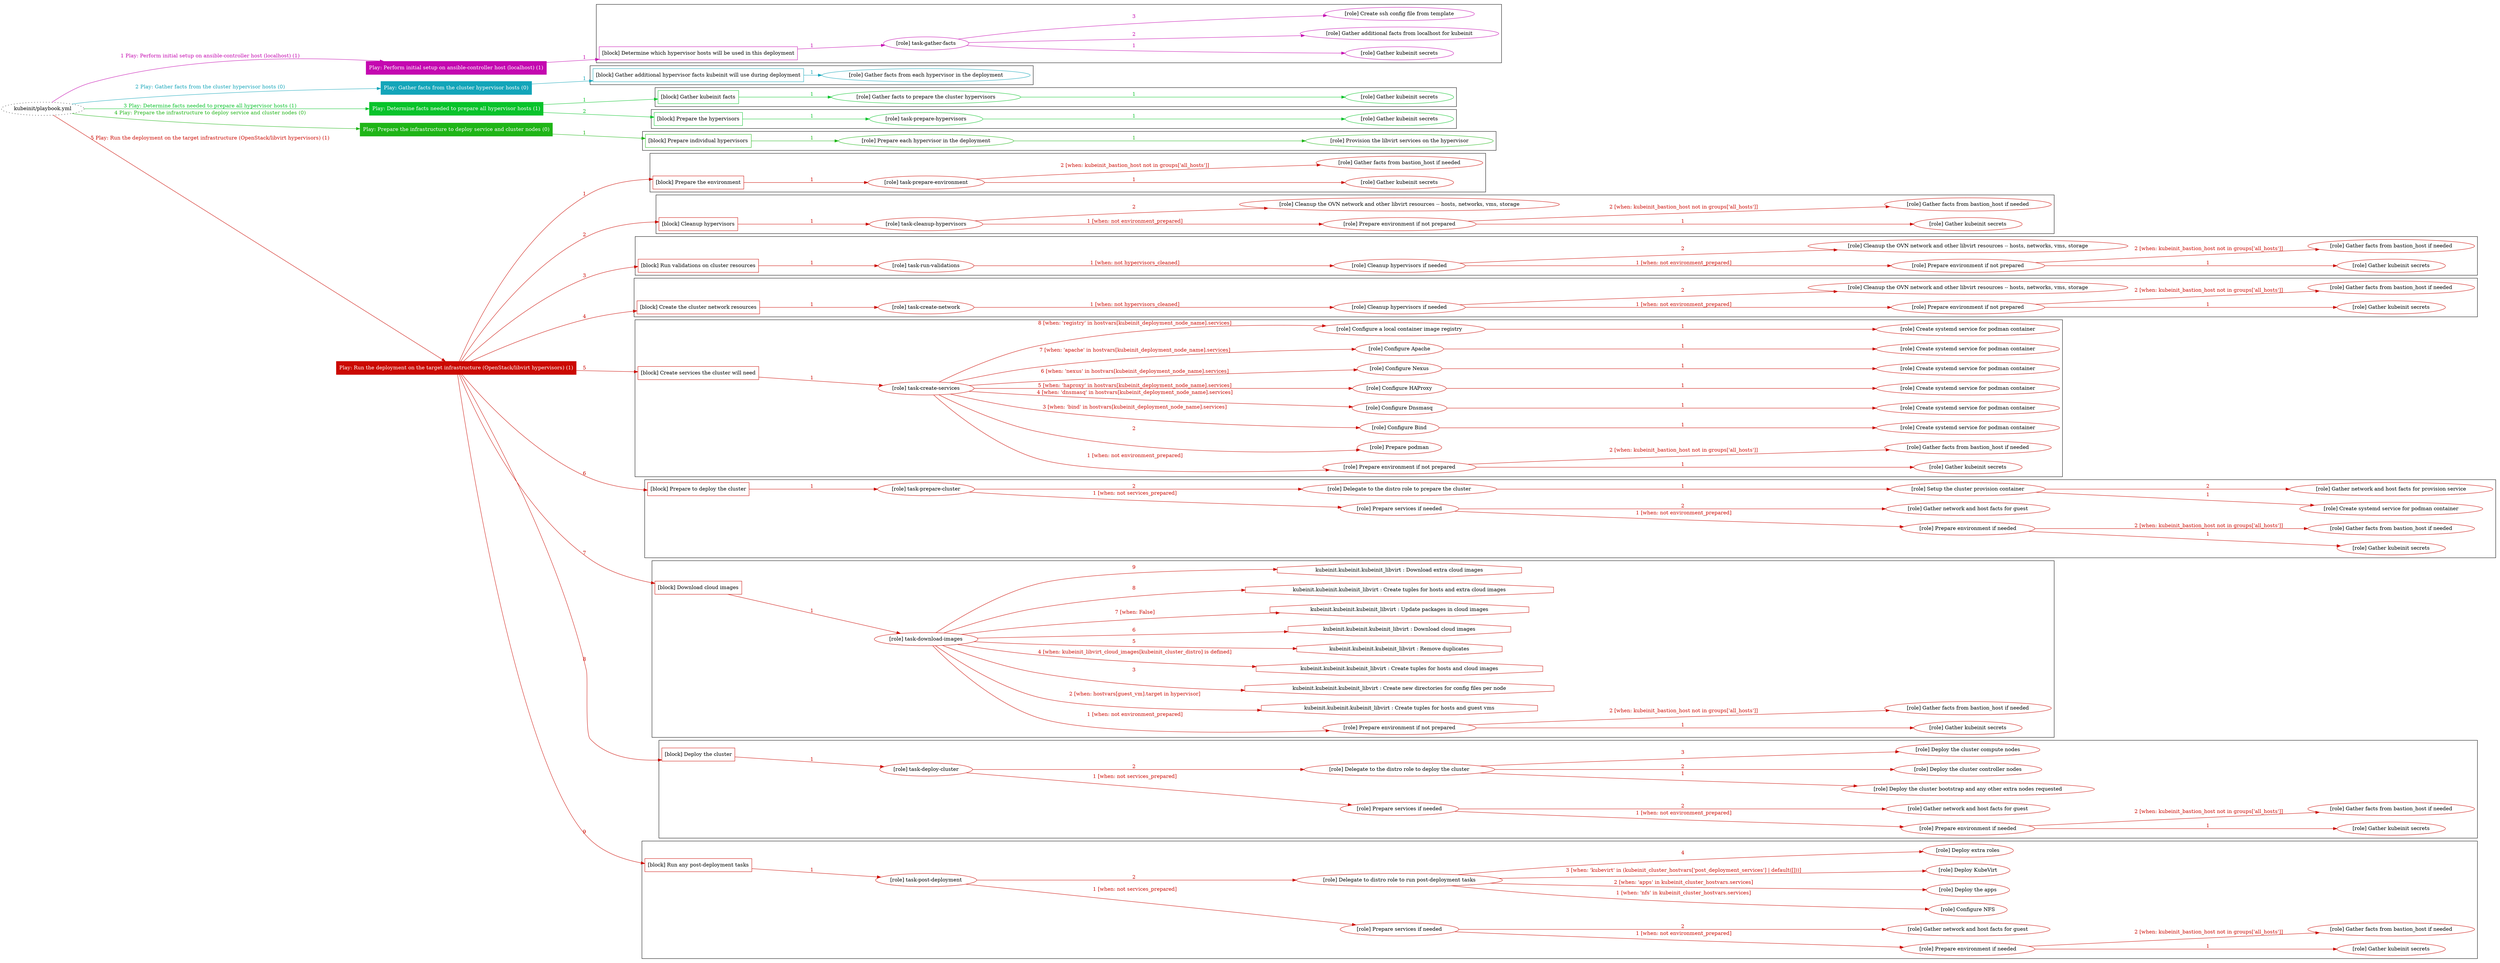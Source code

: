 digraph {
	graph [concentrate=true ordering=in rankdir=LR ratio=fill]
	edge [esep=5 sep=10]
	"kubeinit/playbook.yml" [URL="/home/runner/work/kubeinit/kubeinit/kubeinit/playbook.yml" id=playbook_e4a6cc85 style=dotted]
	"kubeinit/playbook.yml" -> play_01fcb2c7 [label="1 Play: Perform initial setup on ansible-controller host (localhost) (1)" color="#c408b0" fontcolor="#c408b0" id=edge_play_01fcb2c7 labeltooltip="1 Play: Perform initial setup on ansible-controller host (localhost) (1)" tooltip="1 Play: Perform initial setup on ansible-controller host (localhost) (1)"]
	subgraph "Play: Perform initial setup on ansible-controller host (localhost) (1)" {
		play_01fcb2c7 [label="Play: Perform initial setup on ansible-controller host (localhost) (1)" URL="/home/runner/work/kubeinit/kubeinit/kubeinit/playbook.yml" color="#c408b0" fontcolor="#ffffff" id=play_01fcb2c7 shape=box style=filled tooltip=localhost]
		play_01fcb2c7 -> block_654e6ab0 [label=1 color="#c408b0" fontcolor="#c408b0" id=edge_block_654e6ab0 labeltooltip=1 tooltip=1]
		subgraph cluster_block_654e6ab0 {
			block_654e6ab0 [label="[block] Determine which hypervisor hosts will be used in this deployment" URL="/home/runner/work/kubeinit/kubeinit/kubeinit/playbook.yml" color="#c408b0" id=block_654e6ab0 labeltooltip="Determine which hypervisor hosts will be used in this deployment" shape=box tooltip="Determine which hypervisor hosts will be used in this deployment"]
			block_654e6ab0 -> role_06f88d9f [label="1 " color="#c408b0" fontcolor="#c408b0" id=edge_role_06f88d9f labeltooltip="1 " tooltip="1 "]
			subgraph "task-gather-facts" {
				role_06f88d9f [label="[role] task-gather-facts" URL="/home/runner/work/kubeinit/kubeinit/kubeinit/playbook.yml" color="#c408b0" id=role_06f88d9f tooltip="task-gather-facts"]
				role_06f88d9f -> role_01afc021 [label="1 " color="#c408b0" fontcolor="#c408b0" id=edge_role_01afc021 labeltooltip="1 " tooltip="1 "]
				subgraph "Gather kubeinit secrets" {
					role_01afc021 [label="[role] Gather kubeinit secrets" URL="/home/runner/.ansible/collections/ansible_collections/kubeinit/kubeinit/roles/kubeinit_prepare/tasks/build_hypervisors_group.yml" color="#c408b0" id=role_01afc021 tooltip="Gather kubeinit secrets"]
				}
				role_06f88d9f -> role_a7a6b014 [label="2 " color="#c408b0" fontcolor="#c408b0" id=edge_role_a7a6b014 labeltooltip="2 " tooltip="2 "]
				subgraph "Gather additional facts from localhost for kubeinit" {
					role_a7a6b014 [label="[role] Gather additional facts from localhost for kubeinit" URL="/home/runner/.ansible/collections/ansible_collections/kubeinit/kubeinit/roles/kubeinit_prepare/tasks/build_hypervisors_group.yml" color="#c408b0" id=role_a7a6b014 tooltip="Gather additional facts from localhost for kubeinit"]
				}
				role_06f88d9f -> role_6c5905a5 [label="3 " color="#c408b0" fontcolor="#c408b0" id=edge_role_6c5905a5 labeltooltip="3 " tooltip="3 "]
				subgraph "Create ssh config file from template" {
					role_6c5905a5 [label="[role] Create ssh config file from template" URL="/home/runner/.ansible/collections/ansible_collections/kubeinit/kubeinit/roles/kubeinit_prepare/tasks/build_hypervisors_group.yml" color="#c408b0" id=role_6c5905a5 tooltip="Create ssh config file from template"]
				}
			}
		}
	}
	"kubeinit/playbook.yml" -> play_401994e4 [label="2 Play: Gather facts from the cluster hypervisor hosts (0)" color="#13a5b9" fontcolor="#13a5b9" id=edge_play_401994e4 labeltooltip="2 Play: Gather facts from the cluster hypervisor hosts (0)" tooltip="2 Play: Gather facts from the cluster hypervisor hosts (0)"]
	subgraph "Play: Gather facts from the cluster hypervisor hosts (0)" {
		play_401994e4 [label="Play: Gather facts from the cluster hypervisor hosts (0)" URL="/home/runner/work/kubeinit/kubeinit/kubeinit/playbook.yml" color="#13a5b9" fontcolor="#ffffff" id=play_401994e4 shape=box style=filled tooltip="Play: Gather facts from the cluster hypervisor hosts (0)"]
		play_401994e4 -> block_ae332519 [label=1 color="#13a5b9" fontcolor="#13a5b9" id=edge_block_ae332519 labeltooltip=1 tooltip=1]
		subgraph cluster_block_ae332519 {
			block_ae332519 [label="[block] Gather additional hypervisor facts kubeinit will use during deployment" URL="/home/runner/work/kubeinit/kubeinit/kubeinit/playbook.yml" color="#13a5b9" id=block_ae332519 labeltooltip="Gather additional hypervisor facts kubeinit will use during deployment" shape=box tooltip="Gather additional hypervisor facts kubeinit will use during deployment"]
			block_ae332519 -> role_b5948f57 [label="1 " color="#13a5b9" fontcolor="#13a5b9" id=edge_role_b5948f57 labeltooltip="1 " tooltip="1 "]
			subgraph "Gather facts from each hypervisor in the deployment" {
				role_b5948f57 [label="[role] Gather facts from each hypervisor in the deployment" URL="/home/runner/work/kubeinit/kubeinit/kubeinit/playbook.yml" color="#13a5b9" id=role_b5948f57 tooltip="Gather facts from each hypervisor in the deployment"]
			}
		}
	}
	"kubeinit/playbook.yml" -> play_39463cca [label="3 Play: Determine facts needed to prepare all hypervisor hosts (1)" color="#09c32b" fontcolor="#09c32b" id=edge_play_39463cca labeltooltip="3 Play: Determine facts needed to prepare all hypervisor hosts (1)" tooltip="3 Play: Determine facts needed to prepare all hypervisor hosts (1)"]
	subgraph "Play: Determine facts needed to prepare all hypervisor hosts (1)" {
		play_39463cca [label="Play: Determine facts needed to prepare all hypervisor hosts (1)" URL="/home/runner/work/kubeinit/kubeinit/kubeinit/playbook.yml" color="#09c32b" fontcolor="#ffffff" id=play_39463cca shape=box style=filled tooltip=localhost]
		play_39463cca -> block_7aec4531 [label=1 color="#09c32b" fontcolor="#09c32b" id=edge_block_7aec4531 labeltooltip=1 tooltip=1]
		subgraph cluster_block_7aec4531 {
			block_7aec4531 [label="[block] Gather kubeinit facts" URL="/home/runner/work/kubeinit/kubeinit/kubeinit/playbook.yml" color="#09c32b" id=block_7aec4531 labeltooltip="Gather kubeinit facts" shape=box tooltip="Gather kubeinit facts"]
			block_7aec4531 -> role_b39bc6a7 [label="1 " color="#09c32b" fontcolor="#09c32b" id=edge_role_b39bc6a7 labeltooltip="1 " tooltip="1 "]
			subgraph "Gather facts to prepare the cluster hypervisors" {
				role_b39bc6a7 [label="[role] Gather facts to prepare the cluster hypervisors" URL="/home/runner/work/kubeinit/kubeinit/kubeinit/playbook.yml" color="#09c32b" id=role_b39bc6a7 tooltip="Gather facts to prepare the cluster hypervisors"]
				role_b39bc6a7 -> role_a4a0b05f [label="1 " color="#09c32b" fontcolor="#09c32b" id=edge_role_a4a0b05f labeltooltip="1 " tooltip="1 "]
				subgraph "Gather kubeinit secrets" {
					role_a4a0b05f [label="[role] Gather kubeinit secrets" URL="/home/runner/.ansible/collections/ansible_collections/kubeinit/kubeinit/roles/kubeinit_prepare/tasks/gather_kubeinit_facts.yml" color="#09c32b" id=role_a4a0b05f tooltip="Gather kubeinit secrets"]
				}
			}
		}
		play_39463cca -> block_7ea34218 [label=2 color="#09c32b" fontcolor="#09c32b" id=edge_block_7ea34218 labeltooltip=2 tooltip=2]
		subgraph cluster_block_7ea34218 {
			block_7ea34218 [label="[block] Prepare the hypervisors" URL="/home/runner/work/kubeinit/kubeinit/kubeinit/playbook.yml" color="#09c32b" id=block_7ea34218 labeltooltip="Prepare the hypervisors" shape=box tooltip="Prepare the hypervisors"]
			block_7ea34218 -> role_96952ff8 [label="1 " color="#09c32b" fontcolor="#09c32b" id=edge_role_96952ff8 labeltooltip="1 " tooltip="1 "]
			subgraph "task-prepare-hypervisors" {
				role_96952ff8 [label="[role] task-prepare-hypervisors" URL="/home/runner/work/kubeinit/kubeinit/kubeinit/playbook.yml" color="#09c32b" id=role_96952ff8 tooltip="task-prepare-hypervisors"]
				role_96952ff8 -> role_817af8bf [label="1 " color="#09c32b" fontcolor="#09c32b" id=edge_role_817af8bf labeltooltip="1 " tooltip="1 "]
				subgraph "Gather kubeinit secrets" {
					role_817af8bf [label="[role] Gather kubeinit secrets" URL="/home/runner/.ansible/collections/ansible_collections/kubeinit/kubeinit/roles/kubeinit_prepare/tasks/gather_kubeinit_facts.yml" color="#09c32b" id=role_817af8bf tooltip="Gather kubeinit secrets"]
				}
			}
		}
	}
	"kubeinit/playbook.yml" -> play_f66210f5 [label="4 Play: Prepare the infrastructure to deploy service and cluster nodes (0)" color="#1fb517" fontcolor="#1fb517" id=edge_play_f66210f5 labeltooltip="4 Play: Prepare the infrastructure to deploy service and cluster nodes (0)" tooltip="4 Play: Prepare the infrastructure to deploy service and cluster nodes (0)"]
	subgraph "Play: Prepare the infrastructure to deploy service and cluster nodes (0)" {
		play_f66210f5 [label="Play: Prepare the infrastructure to deploy service and cluster nodes (0)" URL="/home/runner/work/kubeinit/kubeinit/kubeinit/playbook.yml" color="#1fb517" fontcolor="#ffffff" id=play_f66210f5 shape=box style=filled tooltip="Play: Prepare the infrastructure to deploy service and cluster nodes (0)"]
		play_f66210f5 -> block_7a7e8159 [label=1 color="#1fb517" fontcolor="#1fb517" id=edge_block_7a7e8159 labeltooltip=1 tooltip=1]
		subgraph cluster_block_7a7e8159 {
			block_7a7e8159 [label="[block] Prepare individual hypervisors" URL="/home/runner/work/kubeinit/kubeinit/kubeinit/playbook.yml" color="#1fb517" id=block_7a7e8159 labeltooltip="Prepare individual hypervisors" shape=box tooltip="Prepare individual hypervisors"]
			block_7a7e8159 -> role_418d776a [label="1 " color="#1fb517" fontcolor="#1fb517" id=edge_role_418d776a labeltooltip="1 " tooltip="1 "]
			subgraph "Prepare each hypervisor in the deployment" {
				role_418d776a [label="[role] Prepare each hypervisor in the deployment" URL="/home/runner/work/kubeinit/kubeinit/kubeinit/playbook.yml" color="#1fb517" id=role_418d776a tooltip="Prepare each hypervisor in the deployment"]
				role_418d776a -> role_06f6fed6 [label="1 " color="#1fb517" fontcolor="#1fb517" id=edge_role_06f6fed6 labeltooltip="1 " tooltip="1 "]
				subgraph "Provision the libvirt services on the hypervisor" {
					role_06f6fed6 [label="[role] Provision the libvirt services on the hypervisor" URL="/home/runner/.ansible/collections/ansible_collections/kubeinit/kubeinit/roles/kubeinit_prepare/tasks/prepare_hypervisor.yml" color="#1fb517" id=role_06f6fed6 tooltip="Provision the libvirt services on the hypervisor"]
				}
			}
		}
	}
	"kubeinit/playbook.yml" -> play_69a667e6 [label="5 Play: Run the deployment on the target infrastructure (OpenStack/libvirt hypervisors) (1)" color="#cb0901" fontcolor="#cb0901" id=edge_play_69a667e6 labeltooltip="5 Play: Run the deployment on the target infrastructure (OpenStack/libvirt hypervisors) (1)" tooltip="5 Play: Run the deployment on the target infrastructure (OpenStack/libvirt hypervisors) (1)"]
	subgraph "Play: Run the deployment on the target infrastructure (OpenStack/libvirt hypervisors) (1)" {
		play_69a667e6 [label="Play: Run the deployment on the target infrastructure (OpenStack/libvirt hypervisors) (1)" URL="/home/runner/work/kubeinit/kubeinit/kubeinit/playbook.yml" color="#cb0901" fontcolor="#ffffff" id=play_69a667e6 shape=box style=filled tooltip=localhost]
		play_69a667e6 -> block_5d261bd4 [label=1 color="#cb0901" fontcolor="#cb0901" id=edge_block_5d261bd4 labeltooltip=1 tooltip=1]
		subgraph cluster_block_5d261bd4 {
			block_5d261bd4 [label="[block] Prepare the environment" URL="/home/runner/work/kubeinit/kubeinit/kubeinit/playbook.yml" color="#cb0901" id=block_5d261bd4 labeltooltip="Prepare the environment" shape=box tooltip="Prepare the environment"]
			block_5d261bd4 -> role_70961189 [label="1 " color="#cb0901" fontcolor="#cb0901" id=edge_role_70961189 labeltooltip="1 " tooltip="1 "]
			subgraph "task-prepare-environment" {
				role_70961189 [label="[role] task-prepare-environment" URL="/home/runner/work/kubeinit/kubeinit/kubeinit/playbook.yml" color="#cb0901" id=role_70961189 tooltip="task-prepare-environment"]
				role_70961189 -> role_cf50a1b7 [label="1 " color="#cb0901" fontcolor="#cb0901" id=edge_role_cf50a1b7 labeltooltip="1 " tooltip="1 "]
				subgraph "Gather kubeinit secrets" {
					role_cf50a1b7 [label="[role] Gather kubeinit secrets" URL="/home/runner/.ansible/collections/ansible_collections/kubeinit/kubeinit/roles/kubeinit_prepare/tasks/gather_kubeinit_facts.yml" color="#cb0901" id=role_cf50a1b7 tooltip="Gather kubeinit secrets"]
				}
				role_70961189 -> role_783279fa [label="2 [when: kubeinit_bastion_host not in groups['all_hosts']]" color="#cb0901" fontcolor="#cb0901" id=edge_role_783279fa labeltooltip="2 [when: kubeinit_bastion_host not in groups['all_hosts']]" tooltip="2 [when: kubeinit_bastion_host not in groups['all_hosts']]"]
				subgraph "Gather facts from bastion_host if needed" {
					role_783279fa [label="[role] Gather facts from bastion_host if needed" URL="/home/runner/.ansible/collections/ansible_collections/kubeinit/kubeinit/roles/kubeinit_prepare/tasks/main.yml" color="#cb0901" id=role_783279fa tooltip="Gather facts from bastion_host if needed"]
				}
			}
		}
		play_69a667e6 -> block_2136fd00 [label=2 color="#cb0901" fontcolor="#cb0901" id=edge_block_2136fd00 labeltooltip=2 tooltip=2]
		subgraph cluster_block_2136fd00 {
			block_2136fd00 [label="[block] Cleanup hypervisors" URL="/home/runner/work/kubeinit/kubeinit/kubeinit/playbook.yml" color="#cb0901" id=block_2136fd00 labeltooltip="Cleanup hypervisors" shape=box tooltip="Cleanup hypervisors"]
			block_2136fd00 -> role_ec67acb6 [label="1 " color="#cb0901" fontcolor="#cb0901" id=edge_role_ec67acb6 labeltooltip="1 " tooltip="1 "]
			subgraph "task-cleanup-hypervisors" {
				role_ec67acb6 [label="[role] task-cleanup-hypervisors" URL="/home/runner/work/kubeinit/kubeinit/kubeinit/playbook.yml" color="#cb0901" id=role_ec67acb6 tooltip="task-cleanup-hypervisors"]
				role_ec67acb6 -> role_e7463aea [label="1 [when: not environment_prepared]" color="#cb0901" fontcolor="#cb0901" id=edge_role_e7463aea labeltooltip="1 [when: not environment_prepared]" tooltip="1 [when: not environment_prepared]"]
				subgraph "Prepare environment if not prepared" {
					role_e7463aea [label="[role] Prepare environment if not prepared" URL="/home/runner/.ansible/collections/ansible_collections/kubeinit/kubeinit/roles/kubeinit_libvirt/tasks/cleanup_hypervisors.yml" color="#cb0901" id=role_e7463aea tooltip="Prepare environment if not prepared"]
					role_e7463aea -> role_e0ab02df [label="1 " color="#cb0901" fontcolor="#cb0901" id=edge_role_e0ab02df labeltooltip="1 " tooltip="1 "]
					subgraph "Gather kubeinit secrets" {
						role_e0ab02df [label="[role] Gather kubeinit secrets" URL="/home/runner/.ansible/collections/ansible_collections/kubeinit/kubeinit/roles/kubeinit_prepare/tasks/gather_kubeinit_facts.yml" color="#cb0901" id=role_e0ab02df tooltip="Gather kubeinit secrets"]
					}
					role_e7463aea -> role_9f47ab3d [label="2 [when: kubeinit_bastion_host not in groups['all_hosts']]" color="#cb0901" fontcolor="#cb0901" id=edge_role_9f47ab3d labeltooltip="2 [when: kubeinit_bastion_host not in groups['all_hosts']]" tooltip="2 [when: kubeinit_bastion_host not in groups['all_hosts']]"]
					subgraph "Gather facts from bastion_host if needed" {
						role_9f47ab3d [label="[role] Gather facts from bastion_host if needed" URL="/home/runner/.ansible/collections/ansible_collections/kubeinit/kubeinit/roles/kubeinit_prepare/tasks/main.yml" color="#cb0901" id=role_9f47ab3d tooltip="Gather facts from bastion_host if needed"]
					}
				}
				role_ec67acb6 -> role_d2062f4d [label="2 " color="#cb0901" fontcolor="#cb0901" id=edge_role_d2062f4d labeltooltip="2 " tooltip="2 "]
				subgraph "Cleanup the OVN network and other libvirt resources -- hosts, networks, vms, storage" {
					role_d2062f4d [label="[role] Cleanup the OVN network and other libvirt resources -- hosts, networks, vms, storage" URL="/home/runner/.ansible/collections/ansible_collections/kubeinit/kubeinit/roles/kubeinit_libvirt/tasks/cleanup_hypervisors.yml" color="#cb0901" id=role_d2062f4d tooltip="Cleanup the OVN network and other libvirt resources -- hosts, networks, vms, storage"]
				}
			}
		}
		play_69a667e6 -> block_c7bb7a43 [label=3 color="#cb0901" fontcolor="#cb0901" id=edge_block_c7bb7a43 labeltooltip=3 tooltip=3]
		subgraph cluster_block_c7bb7a43 {
			block_c7bb7a43 [label="[block] Run validations on cluster resources" URL="/home/runner/work/kubeinit/kubeinit/kubeinit/playbook.yml" color="#cb0901" id=block_c7bb7a43 labeltooltip="Run validations on cluster resources" shape=box tooltip="Run validations on cluster resources"]
			block_c7bb7a43 -> role_dfc6541e [label="1 " color="#cb0901" fontcolor="#cb0901" id=edge_role_dfc6541e labeltooltip="1 " tooltip="1 "]
			subgraph "task-run-validations" {
				role_dfc6541e [label="[role] task-run-validations" URL="/home/runner/work/kubeinit/kubeinit/kubeinit/playbook.yml" color="#cb0901" id=role_dfc6541e tooltip="task-run-validations"]
				role_dfc6541e -> role_32c2a990 [label="1 [when: not hypervisors_cleaned]" color="#cb0901" fontcolor="#cb0901" id=edge_role_32c2a990 labeltooltip="1 [when: not hypervisors_cleaned]" tooltip="1 [when: not hypervisors_cleaned]"]
				subgraph "Cleanup hypervisors if needed" {
					role_32c2a990 [label="[role] Cleanup hypervisors if needed" URL="/home/runner/.ansible/collections/ansible_collections/kubeinit/kubeinit/roles/kubeinit_validations/tasks/main.yml" color="#cb0901" id=role_32c2a990 tooltip="Cleanup hypervisors if needed"]
					role_32c2a990 -> role_fece6b3e [label="1 [when: not environment_prepared]" color="#cb0901" fontcolor="#cb0901" id=edge_role_fece6b3e labeltooltip="1 [when: not environment_prepared]" tooltip="1 [when: not environment_prepared]"]
					subgraph "Prepare environment if not prepared" {
						role_fece6b3e [label="[role] Prepare environment if not prepared" URL="/home/runner/.ansible/collections/ansible_collections/kubeinit/kubeinit/roles/kubeinit_libvirt/tasks/cleanup_hypervisors.yml" color="#cb0901" id=role_fece6b3e tooltip="Prepare environment if not prepared"]
						role_fece6b3e -> role_831c226f [label="1 " color="#cb0901" fontcolor="#cb0901" id=edge_role_831c226f labeltooltip="1 " tooltip="1 "]
						subgraph "Gather kubeinit secrets" {
							role_831c226f [label="[role] Gather kubeinit secrets" URL="/home/runner/.ansible/collections/ansible_collections/kubeinit/kubeinit/roles/kubeinit_prepare/tasks/gather_kubeinit_facts.yml" color="#cb0901" id=role_831c226f tooltip="Gather kubeinit secrets"]
						}
						role_fece6b3e -> role_6c2913f9 [label="2 [when: kubeinit_bastion_host not in groups['all_hosts']]" color="#cb0901" fontcolor="#cb0901" id=edge_role_6c2913f9 labeltooltip="2 [when: kubeinit_bastion_host not in groups['all_hosts']]" tooltip="2 [when: kubeinit_bastion_host not in groups['all_hosts']]"]
						subgraph "Gather facts from bastion_host if needed" {
							role_6c2913f9 [label="[role] Gather facts from bastion_host if needed" URL="/home/runner/.ansible/collections/ansible_collections/kubeinit/kubeinit/roles/kubeinit_prepare/tasks/main.yml" color="#cb0901" id=role_6c2913f9 tooltip="Gather facts from bastion_host if needed"]
						}
					}
					role_32c2a990 -> role_a7f80f5a [label="2 " color="#cb0901" fontcolor="#cb0901" id=edge_role_a7f80f5a labeltooltip="2 " tooltip="2 "]
					subgraph "Cleanup the OVN network and other libvirt resources -- hosts, networks, vms, storage" {
						role_a7f80f5a [label="[role] Cleanup the OVN network and other libvirt resources -- hosts, networks, vms, storage" URL="/home/runner/.ansible/collections/ansible_collections/kubeinit/kubeinit/roles/kubeinit_libvirt/tasks/cleanup_hypervisors.yml" color="#cb0901" id=role_a7f80f5a tooltip="Cleanup the OVN network and other libvirt resources -- hosts, networks, vms, storage"]
					}
				}
			}
		}
		play_69a667e6 -> block_70b996f3 [label=4 color="#cb0901" fontcolor="#cb0901" id=edge_block_70b996f3 labeltooltip=4 tooltip=4]
		subgraph cluster_block_70b996f3 {
			block_70b996f3 [label="[block] Create the cluster network resources" URL="/home/runner/work/kubeinit/kubeinit/kubeinit/playbook.yml" color="#cb0901" id=block_70b996f3 labeltooltip="Create the cluster network resources" shape=box tooltip="Create the cluster network resources"]
			block_70b996f3 -> role_5821b98c [label="1 " color="#cb0901" fontcolor="#cb0901" id=edge_role_5821b98c labeltooltip="1 " tooltip="1 "]
			subgraph "task-create-network" {
				role_5821b98c [label="[role] task-create-network" URL="/home/runner/work/kubeinit/kubeinit/kubeinit/playbook.yml" color="#cb0901" id=role_5821b98c tooltip="task-create-network"]
				role_5821b98c -> role_cd39e553 [label="1 [when: not hypervisors_cleaned]" color="#cb0901" fontcolor="#cb0901" id=edge_role_cd39e553 labeltooltip="1 [when: not hypervisors_cleaned]" tooltip="1 [when: not hypervisors_cleaned]"]
				subgraph "Cleanup hypervisors if needed" {
					role_cd39e553 [label="[role] Cleanup hypervisors if needed" URL="/home/runner/.ansible/collections/ansible_collections/kubeinit/kubeinit/roles/kubeinit_libvirt/tasks/create_network.yml" color="#cb0901" id=role_cd39e553 tooltip="Cleanup hypervisors if needed"]
					role_cd39e553 -> role_fd29465f [label="1 [when: not environment_prepared]" color="#cb0901" fontcolor="#cb0901" id=edge_role_fd29465f labeltooltip="1 [when: not environment_prepared]" tooltip="1 [when: not environment_prepared]"]
					subgraph "Prepare environment if not prepared" {
						role_fd29465f [label="[role] Prepare environment if not prepared" URL="/home/runner/.ansible/collections/ansible_collections/kubeinit/kubeinit/roles/kubeinit_libvirt/tasks/cleanup_hypervisors.yml" color="#cb0901" id=role_fd29465f tooltip="Prepare environment if not prepared"]
						role_fd29465f -> role_3bf317cd [label="1 " color="#cb0901" fontcolor="#cb0901" id=edge_role_3bf317cd labeltooltip="1 " tooltip="1 "]
						subgraph "Gather kubeinit secrets" {
							role_3bf317cd [label="[role] Gather kubeinit secrets" URL="/home/runner/.ansible/collections/ansible_collections/kubeinit/kubeinit/roles/kubeinit_prepare/tasks/gather_kubeinit_facts.yml" color="#cb0901" id=role_3bf317cd tooltip="Gather kubeinit secrets"]
						}
						role_fd29465f -> role_99815008 [label="2 [when: kubeinit_bastion_host not in groups['all_hosts']]" color="#cb0901" fontcolor="#cb0901" id=edge_role_99815008 labeltooltip="2 [when: kubeinit_bastion_host not in groups['all_hosts']]" tooltip="2 [when: kubeinit_bastion_host not in groups['all_hosts']]"]
						subgraph "Gather facts from bastion_host if needed" {
							role_99815008 [label="[role] Gather facts from bastion_host if needed" URL="/home/runner/.ansible/collections/ansible_collections/kubeinit/kubeinit/roles/kubeinit_prepare/tasks/main.yml" color="#cb0901" id=role_99815008 tooltip="Gather facts from bastion_host if needed"]
						}
					}
					role_cd39e553 -> role_95400d1c [label="2 " color="#cb0901" fontcolor="#cb0901" id=edge_role_95400d1c labeltooltip="2 " tooltip="2 "]
					subgraph "Cleanup the OVN network and other libvirt resources -- hosts, networks, vms, storage" {
						role_95400d1c [label="[role] Cleanup the OVN network and other libvirt resources -- hosts, networks, vms, storage" URL="/home/runner/.ansible/collections/ansible_collections/kubeinit/kubeinit/roles/kubeinit_libvirt/tasks/cleanup_hypervisors.yml" color="#cb0901" id=role_95400d1c tooltip="Cleanup the OVN network and other libvirt resources -- hosts, networks, vms, storage"]
					}
				}
			}
		}
		play_69a667e6 -> block_dc92293d [label=5 color="#cb0901" fontcolor="#cb0901" id=edge_block_dc92293d labeltooltip=5 tooltip=5]
		subgraph cluster_block_dc92293d {
			block_dc92293d [label="[block] Create services the cluster will need" URL="/home/runner/work/kubeinit/kubeinit/kubeinit/playbook.yml" color="#cb0901" id=block_dc92293d labeltooltip="Create services the cluster will need" shape=box tooltip="Create services the cluster will need"]
			block_dc92293d -> role_5ba87d5d [label="1 " color="#cb0901" fontcolor="#cb0901" id=edge_role_5ba87d5d labeltooltip="1 " tooltip="1 "]
			subgraph "task-create-services" {
				role_5ba87d5d [label="[role] task-create-services" URL="/home/runner/work/kubeinit/kubeinit/kubeinit/playbook.yml" color="#cb0901" id=role_5ba87d5d tooltip="task-create-services"]
				role_5ba87d5d -> role_7b40e4cd [label="1 [when: not environment_prepared]" color="#cb0901" fontcolor="#cb0901" id=edge_role_7b40e4cd labeltooltip="1 [when: not environment_prepared]" tooltip="1 [when: not environment_prepared]"]
				subgraph "Prepare environment if not prepared" {
					role_7b40e4cd [label="[role] Prepare environment if not prepared" URL="/home/runner/.ansible/collections/ansible_collections/kubeinit/kubeinit/roles/kubeinit_services/tasks/main.yml" color="#cb0901" id=role_7b40e4cd tooltip="Prepare environment if not prepared"]
					role_7b40e4cd -> role_b043daf2 [label="1 " color="#cb0901" fontcolor="#cb0901" id=edge_role_b043daf2 labeltooltip="1 " tooltip="1 "]
					subgraph "Gather kubeinit secrets" {
						role_b043daf2 [label="[role] Gather kubeinit secrets" URL="/home/runner/.ansible/collections/ansible_collections/kubeinit/kubeinit/roles/kubeinit_prepare/tasks/gather_kubeinit_facts.yml" color="#cb0901" id=role_b043daf2 tooltip="Gather kubeinit secrets"]
					}
					role_7b40e4cd -> role_50fcdc82 [label="2 [when: kubeinit_bastion_host not in groups['all_hosts']]" color="#cb0901" fontcolor="#cb0901" id=edge_role_50fcdc82 labeltooltip="2 [when: kubeinit_bastion_host not in groups['all_hosts']]" tooltip="2 [when: kubeinit_bastion_host not in groups['all_hosts']]"]
					subgraph "Gather facts from bastion_host if needed" {
						role_50fcdc82 [label="[role] Gather facts from bastion_host if needed" URL="/home/runner/.ansible/collections/ansible_collections/kubeinit/kubeinit/roles/kubeinit_prepare/tasks/main.yml" color="#cb0901" id=role_50fcdc82 tooltip="Gather facts from bastion_host if needed"]
					}
				}
				role_5ba87d5d -> role_f09674b2 [label="2 " color="#cb0901" fontcolor="#cb0901" id=edge_role_f09674b2 labeltooltip="2 " tooltip="2 "]
				subgraph "Prepare podman" {
					role_f09674b2 [label="[role] Prepare podman" URL="/home/runner/.ansible/collections/ansible_collections/kubeinit/kubeinit/roles/kubeinit_services/tasks/00_create_service_pod.yml" color="#cb0901" id=role_f09674b2 tooltip="Prepare podman"]
				}
				role_5ba87d5d -> role_e35164dc [label="3 [when: 'bind' in hostvars[kubeinit_deployment_node_name].services]" color="#cb0901" fontcolor="#cb0901" id=edge_role_e35164dc labeltooltip="3 [when: 'bind' in hostvars[kubeinit_deployment_node_name].services]" tooltip="3 [when: 'bind' in hostvars[kubeinit_deployment_node_name].services]"]
				subgraph "Configure Bind" {
					role_e35164dc [label="[role] Configure Bind" URL="/home/runner/.ansible/collections/ansible_collections/kubeinit/kubeinit/roles/kubeinit_services/tasks/start_services_containers.yml" color="#cb0901" id=role_e35164dc tooltip="Configure Bind"]
					role_e35164dc -> role_658e7798 [label="1 " color="#cb0901" fontcolor="#cb0901" id=edge_role_658e7798 labeltooltip="1 " tooltip="1 "]
					subgraph "Create systemd service for podman container" {
						role_658e7798 [label="[role] Create systemd service for podman container" URL="/home/runner/.ansible/collections/ansible_collections/kubeinit/kubeinit/roles/kubeinit_bind/tasks/main.yml" color="#cb0901" id=role_658e7798 tooltip="Create systemd service for podman container"]
					}
				}
				role_5ba87d5d -> role_994f54de [label="4 [when: 'dnsmasq' in hostvars[kubeinit_deployment_node_name].services]" color="#cb0901" fontcolor="#cb0901" id=edge_role_994f54de labeltooltip="4 [when: 'dnsmasq' in hostvars[kubeinit_deployment_node_name].services]" tooltip="4 [when: 'dnsmasq' in hostvars[kubeinit_deployment_node_name].services]"]
				subgraph "Configure Dnsmasq" {
					role_994f54de [label="[role] Configure Dnsmasq" URL="/home/runner/.ansible/collections/ansible_collections/kubeinit/kubeinit/roles/kubeinit_services/tasks/start_services_containers.yml" color="#cb0901" id=role_994f54de tooltip="Configure Dnsmasq"]
					role_994f54de -> role_d6920318 [label="1 " color="#cb0901" fontcolor="#cb0901" id=edge_role_d6920318 labeltooltip="1 " tooltip="1 "]
					subgraph "Create systemd service for podman container" {
						role_d6920318 [label="[role] Create systemd service for podman container" URL="/home/runner/.ansible/collections/ansible_collections/kubeinit/kubeinit/roles/kubeinit_dnsmasq/tasks/main.yml" color="#cb0901" id=role_d6920318 tooltip="Create systemd service for podman container"]
					}
				}
				role_5ba87d5d -> role_227ad357 [label="5 [when: 'haproxy' in hostvars[kubeinit_deployment_node_name].services]" color="#cb0901" fontcolor="#cb0901" id=edge_role_227ad357 labeltooltip="5 [when: 'haproxy' in hostvars[kubeinit_deployment_node_name].services]" tooltip="5 [when: 'haproxy' in hostvars[kubeinit_deployment_node_name].services]"]
				subgraph "Configure HAProxy" {
					role_227ad357 [label="[role] Configure HAProxy" URL="/home/runner/.ansible/collections/ansible_collections/kubeinit/kubeinit/roles/kubeinit_services/tasks/start_services_containers.yml" color="#cb0901" id=role_227ad357 tooltip="Configure HAProxy"]
					role_227ad357 -> role_1326de1a [label="1 " color="#cb0901" fontcolor="#cb0901" id=edge_role_1326de1a labeltooltip="1 " tooltip="1 "]
					subgraph "Create systemd service for podman container" {
						role_1326de1a [label="[role] Create systemd service for podman container" URL="/home/runner/.ansible/collections/ansible_collections/kubeinit/kubeinit/roles/kubeinit_haproxy/tasks/main.yml" color="#cb0901" id=role_1326de1a tooltip="Create systemd service for podman container"]
					}
				}
				role_5ba87d5d -> role_66693d18 [label="6 [when: 'nexus' in hostvars[kubeinit_deployment_node_name].services]" color="#cb0901" fontcolor="#cb0901" id=edge_role_66693d18 labeltooltip="6 [when: 'nexus' in hostvars[kubeinit_deployment_node_name].services]" tooltip="6 [when: 'nexus' in hostvars[kubeinit_deployment_node_name].services]"]
				subgraph "Configure Nexus" {
					role_66693d18 [label="[role] Configure Nexus" URL="/home/runner/.ansible/collections/ansible_collections/kubeinit/kubeinit/roles/kubeinit_services/tasks/start_services_containers.yml" color="#cb0901" id=role_66693d18 tooltip="Configure Nexus"]
					role_66693d18 -> role_b6007203 [label="1 " color="#cb0901" fontcolor="#cb0901" id=edge_role_b6007203 labeltooltip="1 " tooltip="1 "]
					subgraph "Create systemd service for podman container" {
						role_b6007203 [label="[role] Create systemd service for podman container" URL="/home/runner/.ansible/collections/ansible_collections/kubeinit/kubeinit/roles/kubeinit_nexus/tasks/main.yml" color="#cb0901" id=role_b6007203 tooltip="Create systemd service for podman container"]
					}
				}
				role_5ba87d5d -> role_ac8844a4 [label="7 [when: 'apache' in hostvars[kubeinit_deployment_node_name].services]" color="#cb0901" fontcolor="#cb0901" id=edge_role_ac8844a4 labeltooltip="7 [when: 'apache' in hostvars[kubeinit_deployment_node_name].services]" tooltip="7 [when: 'apache' in hostvars[kubeinit_deployment_node_name].services]"]
				subgraph "Configure Apache" {
					role_ac8844a4 [label="[role] Configure Apache" URL="/home/runner/.ansible/collections/ansible_collections/kubeinit/kubeinit/roles/kubeinit_services/tasks/start_services_containers.yml" color="#cb0901" id=role_ac8844a4 tooltip="Configure Apache"]
					role_ac8844a4 -> role_bfad1b7f [label="1 " color="#cb0901" fontcolor="#cb0901" id=edge_role_bfad1b7f labeltooltip="1 " tooltip="1 "]
					subgraph "Create systemd service for podman container" {
						role_bfad1b7f [label="[role] Create systemd service for podman container" URL="/home/runner/.ansible/collections/ansible_collections/kubeinit/kubeinit/roles/kubeinit_apache/tasks/main.yml" color="#cb0901" id=role_bfad1b7f tooltip="Create systemd service for podman container"]
					}
				}
				role_5ba87d5d -> role_51db4cc0 [label="8 [when: 'registry' in hostvars[kubeinit_deployment_node_name].services]" color="#cb0901" fontcolor="#cb0901" id=edge_role_51db4cc0 labeltooltip="8 [when: 'registry' in hostvars[kubeinit_deployment_node_name].services]" tooltip="8 [when: 'registry' in hostvars[kubeinit_deployment_node_name].services]"]
				subgraph "Configure a local container image registry" {
					role_51db4cc0 [label="[role] Configure a local container image registry" URL="/home/runner/.ansible/collections/ansible_collections/kubeinit/kubeinit/roles/kubeinit_services/tasks/start_services_containers.yml" color="#cb0901" id=role_51db4cc0 tooltip="Configure a local container image registry"]
					role_51db4cc0 -> role_c756b091 [label="1 " color="#cb0901" fontcolor="#cb0901" id=edge_role_c756b091 labeltooltip="1 " tooltip="1 "]
					subgraph "Create systemd service for podman container" {
						role_c756b091 [label="[role] Create systemd service for podman container" URL="/home/runner/.ansible/collections/ansible_collections/kubeinit/kubeinit/roles/kubeinit_registry/tasks/main.yml" color="#cb0901" id=role_c756b091 tooltip="Create systemd service for podman container"]
					}
				}
			}
		}
		play_69a667e6 -> block_9aa9b486 [label=6 color="#cb0901" fontcolor="#cb0901" id=edge_block_9aa9b486 labeltooltip=6 tooltip=6]
		subgraph cluster_block_9aa9b486 {
			block_9aa9b486 [label="[block] Prepare to deploy the cluster" URL="/home/runner/work/kubeinit/kubeinit/kubeinit/playbook.yml" color="#cb0901" id=block_9aa9b486 labeltooltip="Prepare to deploy the cluster" shape=box tooltip="Prepare to deploy the cluster"]
			block_9aa9b486 -> role_b37f7c5a [label="1 " color="#cb0901" fontcolor="#cb0901" id=edge_role_b37f7c5a labeltooltip="1 " tooltip="1 "]
			subgraph "task-prepare-cluster" {
				role_b37f7c5a [label="[role] task-prepare-cluster" URL="/home/runner/work/kubeinit/kubeinit/kubeinit/playbook.yml" color="#cb0901" id=role_b37f7c5a tooltip="task-prepare-cluster"]
				role_b37f7c5a -> role_ce77a896 [label="1 [when: not services_prepared]" color="#cb0901" fontcolor="#cb0901" id=edge_role_ce77a896 labeltooltip="1 [when: not services_prepared]" tooltip="1 [when: not services_prepared]"]
				subgraph "Prepare services if needed" {
					role_ce77a896 [label="[role] Prepare services if needed" URL="/home/runner/.ansible/collections/ansible_collections/kubeinit/kubeinit/roles/kubeinit_prepare/tasks/prepare_cluster.yml" color="#cb0901" id=role_ce77a896 tooltip="Prepare services if needed"]
					role_ce77a896 -> role_13e91477 [label="1 [when: not environment_prepared]" color="#cb0901" fontcolor="#cb0901" id=edge_role_13e91477 labeltooltip="1 [when: not environment_prepared]" tooltip="1 [when: not environment_prepared]"]
					subgraph "Prepare environment if needed" {
						role_13e91477 [label="[role] Prepare environment if needed" URL="/home/runner/.ansible/collections/ansible_collections/kubeinit/kubeinit/roles/kubeinit_services/tasks/prepare_services.yml" color="#cb0901" id=role_13e91477 tooltip="Prepare environment if needed"]
						role_13e91477 -> role_fc51ea13 [label="1 " color="#cb0901" fontcolor="#cb0901" id=edge_role_fc51ea13 labeltooltip="1 " tooltip="1 "]
						subgraph "Gather kubeinit secrets" {
							role_fc51ea13 [label="[role] Gather kubeinit secrets" URL="/home/runner/.ansible/collections/ansible_collections/kubeinit/kubeinit/roles/kubeinit_prepare/tasks/gather_kubeinit_facts.yml" color="#cb0901" id=role_fc51ea13 tooltip="Gather kubeinit secrets"]
						}
						role_13e91477 -> role_db9a9656 [label="2 [when: kubeinit_bastion_host not in groups['all_hosts']]" color="#cb0901" fontcolor="#cb0901" id=edge_role_db9a9656 labeltooltip="2 [when: kubeinit_bastion_host not in groups['all_hosts']]" tooltip="2 [when: kubeinit_bastion_host not in groups['all_hosts']]"]
						subgraph "Gather facts from bastion_host if needed" {
							role_db9a9656 [label="[role] Gather facts from bastion_host if needed" URL="/home/runner/.ansible/collections/ansible_collections/kubeinit/kubeinit/roles/kubeinit_prepare/tasks/main.yml" color="#cb0901" id=role_db9a9656 tooltip="Gather facts from bastion_host if needed"]
						}
					}
					role_ce77a896 -> role_0e82dec2 [label="2 " color="#cb0901" fontcolor="#cb0901" id=edge_role_0e82dec2 labeltooltip="2 " tooltip="2 "]
					subgraph "Gather network and host facts for guest" {
						role_0e82dec2 [label="[role] Gather network and host facts for guest" URL="/home/runner/.ansible/collections/ansible_collections/kubeinit/kubeinit/roles/kubeinit_services/tasks/prepare_services.yml" color="#cb0901" id=role_0e82dec2 tooltip="Gather network and host facts for guest"]
					}
				}
				role_b37f7c5a -> role_24ee0948 [label="2 " color="#cb0901" fontcolor="#cb0901" id=edge_role_24ee0948 labeltooltip="2 " tooltip="2 "]
				subgraph "Delegate to the distro role to prepare the cluster" {
					role_24ee0948 [label="[role] Delegate to the distro role to prepare the cluster" URL="/home/runner/.ansible/collections/ansible_collections/kubeinit/kubeinit/roles/kubeinit_prepare/tasks/prepare_cluster.yml" color="#cb0901" id=role_24ee0948 tooltip="Delegate to the distro role to prepare the cluster"]
					role_24ee0948 -> role_085f6f7d [label="1 " color="#cb0901" fontcolor="#cb0901" id=edge_role_085f6f7d labeltooltip="1 " tooltip="1 "]
					subgraph "Setup the cluster provision container" {
						role_085f6f7d [label="[role] Setup the cluster provision container" URL="/home/runner/.ansible/collections/ansible_collections/kubeinit/kubeinit/roles/kubeinit_openshift/tasks/prepare_cluster.yml" color="#cb0901" id=role_085f6f7d tooltip="Setup the cluster provision container"]
						role_085f6f7d -> role_4b4cbb27 [label="1 " color="#cb0901" fontcolor="#cb0901" id=edge_role_4b4cbb27 labeltooltip="1 " tooltip="1 "]
						subgraph "Create systemd service for podman container" {
							role_4b4cbb27 [label="[role] Create systemd service for podman container" URL="/home/runner/.ansible/collections/ansible_collections/kubeinit/kubeinit/roles/kubeinit_services/tasks/create_provision_container.yml" color="#cb0901" id=role_4b4cbb27 tooltip="Create systemd service for podman container"]
						}
						role_085f6f7d -> role_091ac68c [label="2 " color="#cb0901" fontcolor="#cb0901" id=edge_role_091ac68c labeltooltip="2 " tooltip="2 "]
						subgraph "Gather network and host facts for provision service" {
							role_091ac68c [label="[role] Gather network and host facts for provision service" URL="/home/runner/.ansible/collections/ansible_collections/kubeinit/kubeinit/roles/kubeinit_services/tasks/create_provision_container.yml" color="#cb0901" id=role_091ac68c tooltip="Gather network and host facts for provision service"]
						}
					}
				}
			}
		}
		play_69a667e6 -> block_3923a35e [label=7 color="#cb0901" fontcolor="#cb0901" id=edge_block_3923a35e labeltooltip=7 tooltip=7]
		subgraph cluster_block_3923a35e {
			block_3923a35e [label="[block] Download cloud images" URL="/home/runner/work/kubeinit/kubeinit/kubeinit/playbook.yml" color="#cb0901" id=block_3923a35e labeltooltip="Download cloud images" shape=box tooltip="Download cloud images"]
			block_3923a35e -> role_f09708cb [label="1 " color="#cb0901" fontcolor="#cb0901" id=edge_role_f09708cb labeltooltip="1 " tooltip="1 "]
			subgraph "task-download-images" {
				role_f09708cb [label="[role] task-download-images" URL="/home/runner/work/kubeinit/kubeinit/kubeinit/playbook.yml" color="#cb0901" id=role_f09708cb tooltip="task-download-images"]
				role_f09708cb -> role_aa213901 [label="1 [when: not environment_prepared]" color="#cb0901" fontcolor="#cb0901" id=edge_role_aa213901 labeltooltip="1 [when: not environment_prepared]" tooltip="1 [when: not environment_prepared]"]
				subgraph "Prepare environment if not prepared" {
					role_aa213901 [label="[role] Prepare environment if not prepared" URL="/home/runner/.ansible/collections/ansible_collections/kubeinit/kubeinit/roles/kubeinit_libvirt/tasks/download_cloud_images.yml" color="#cb0901" id=role_aa213901 tooltip="Prepare environment if not prepared"]
					role_aa213901 -> role_32fd0f55 [label="1 " color="#cb0901" fontcolor="#cb0901" id=edge_role_32fd0f55 labeltooltip="1 " tooltip="1 "]
					subgraph "Gather kubeinit secrets" {
						role_32fd0f55 [label="[role] Gather kubeinit secrets" URL="/home/runner/.ansible/collections/ansible_collections/kubeinit/kubeinit/roles/kubeinit_prepare/tasks/gather_kubeinit_facts.yml" color="#cb0901" id=role_32fd0f55 tooltip="Gather kubeinit secrets"]
					}
					role_aa213901 -> role_e6673b79 [label="2 [when: kubeinit_bastion_host not in groups['all_hosts']]" color="#cb0901" fontcolor="#cb0901" id=edge_role_e6673b79 labeltooltip="2 [when: kubeinit_bastion_host not in groups['all_hosts']]" tooltip="2 [when: kubeinit_bastion_host not in groups['all_hosts']]"]
					subgraph "Gather facts from bastion_host if needed" {
						role_e6673b79 [label="[role] Gather facts from bastion_host if needed" URL="/home/runner/.ansible/collections/ansible_collections/kubeinit/kubeinit/roles/kubeinit_prepare/tasks/main.yml" color="#cb0901" id=role_e6673b79 tooltip="Gather facts from bastion_host if needed"]
					}
				}
				task_ac2f8bd5 [label="kubeinit.kubeinit.kubeinit_libvirt : Create tuples for hosts and guest vms" URL="/home/runner/.ansible/collections/ansible_collections/kubeinit/kubeinit/roles/kubeinit_libvirt/tasks/download_cloud_images.yml" color="#cb0901" id=task_ac2f8bd5 shape=octagon tooltip="kubeinit.kubeinit.kubeinit_libvirt : Create tuples for hosts and guest vms"]
				role_f09708cb -> task_ac2f8bd5 [label="2 [when: hostvars[guest_vm].target in hypervisor]" color="#cb0901" fontcolor="#cb0901" id=edge_task_ac2f8bd5 labeltooltip="2 [when: hostvars[guest_vm].target in hypervisor]" tooltip="2 [when: hostvars[guest_vm].target in hypervisor]"]
				task_eae53485 [label="kubeinit.kubeinit.kubeinit_libvirt : Create new directories for config files per node" URL="/home/runner/.ansible/collections/ansible_collections/kubeinit/kubeinit/roles/kubeinit_libvirt/tasks/download_cloud_images.yml" color="#cb0901" id=task_eae53485 shape=octagon tooltip="kubeinit.kubeinit.kubeinit_libvirt : Create new directories for config files per node"]
				role_f09708cb -> task_eae53485 [label="3 " color="#cb0901" fontcolor="#cb0901" id=edge_task_eae53485 labeltooltip="3 " tooltip="3 "]
				task_c006362d [label="kubeinit.kubeinit.kubeinit_libvirt : Create tuples for hosts and cloud images" URL="/home/runner/.ansible/collections/ansible_collections/kubeinit/kubeinit/roles/kubeinit_libvirt/tasks/download_cloud_images.yml" color="#cb0901" id=task_c006362d shape=octagon tooltip="kubeinit.kubeinit.kubeinit_libvirt : Create tuples for hosts and cloud images"]
				role_f09708cb -> task_c006362d [label="4 [when: kubeinit_libvirt_cloud_images[kubeinit_cluster_distro] is defined]" color="#cb0901" fontcolor="#cb0901" id=edge_task_c006362d labeltooltip="4 [when: kubeinit_libvirt_cloud_images[kubeinit_cluster_distro] is defined]" tooltip="4 [when: kubeinit_libvirt_cloud_images[kubeinit_cluster_distro] is defined]"]
				task_9689c036 [label="kubeinit.kubeinit.kubeinit_libvirt : Remove duplicates" URL="/home/runner/.ansible/collections/ansible_collections/kubeinit/kubeinit/roles/kubeinit_libvirt/tasks/download_cloud_images.yml" color="#cb0901" id=task_9689c036 shape=octagon tooltip="kubeinit.kubeinit.kubeinit_libvirt : Remove duplicates"]
				role_f09708cb -> task_9689c036 [label="5 " color="#cb0901" fontcolor="#cb0901" id=edge_task_9689c036 labeltooltip="5 " tooltip="5 "]
				task_f519ffa9 [label="kubeinit.kubeinit.kubeinit_libvirt : Download cloud images" URL="/home/runner/.ansible/collections/ansible_collections/kubeinit/kubeinit/roles/kubeinit_libvirt/tasks/download_cloud_images.yml" color="#cb0901" id=task_f519ffa9 shape=octagon tooltip="kubeinit.kubeinit.kubeinit_libvirt : Download cloud images"]
				role_f09708cb -> task_f519ffa9 [label="6 " color="#cb0901" fontcolor="#cb0901" id=edge_task_f519ffa9 labeltooltip="6 " tooltip="6 "]
				task_7f9efd24 [label="kubeinit.kubeinit.kubeinit_libvirt : Update packages in cloud images" URL="/home/runner/.ansible/collections/ansible_collections/kubeinit/kubeinit/roles/kubeinit_libvirt/tasks/download_cloud_images.yml" color="#cb0901" id=task_7f9efd24 shape=octagon tooltip="kubeinit.kubeinit.kubeinit_libvirt : Update packages in cloud images"]
				role_f09708cb -> task_7f9efd24 [label="7 [when: False]" color="#cb0901" fontcolor="#cb0901" id=edge_task_7f9efd24 labeltooltip="7 [when: False]" tooltip="7 [when: False]"]
				task_6b70bb85 [label="kubeinit.kubeinit.kubeinit_libvirt : Create tuples for hosts and extra cloud images" URL="/home/runner/.ansible/collections/ansible_collections/kubeinit/kubeinit/roles/kubeinit_libvirt/tasks/download_cloud_images.yml" color="#cb0901" id=task_6b70bb85 shape=octagon tooltip="kubeinit.kubeinit.kubeinit_libvirt : Create tuples for hosts and extra cloud images"]
				role_f09708cb -> task_6b70bb85 [label="8 " color="#cb0901" fontcolor="#cb0901" id=edge_task_6b70bb85 labeltooltip="8 " tooltip="8 "]
				task_a658d57e [label="kubeinit.kubeinit.kubeinit_libvirt : Download extra cloud images" URL="/home/runner/.ansible/collections/ansible_collections/kubeinit/kubeinit/roles/kubeinit_libvirt/tasks/download_cloud_images.yml" color="#cb0901" id=task_a658d57e shape=octagon tooltip="kubeinit.kubeinit.kubeinit_libvirt : Download extra cloud images"]
				role_f09708cb -> task_a658d57e [label="9 " color="#cb0901" fontcolor="#cb0901" id=edge_task_a658d57e labeltooltip="9 " tooltip="9 "]
			}
		}
		play_69a667e6 -> block_6243b297 [label=8 color="#cb0901" fontcolor="#cb0901" id=edge_block_6243b297 labeltooltip=8 tooltip=8]
		subgraph cluster_block_6243b297 {
			block_6243b297 [label="[block] Deploy the cluster" URL="/home/runner/work/kubeinit/kubeinit/kubeinit/playbook.yml" color="#cb0901" id=block_6243b297 labeltooltip="Deploy the cluster" shape=box tooltip="Deploy the cluster"]
			block_6243b297 -> role_fb99f50f [label="1 " color="#cb0901" fontcolor="#cb0901" id=edge_role_fb99f50f labeltooltip="1 " tooltip="1 "]
			subgraph "task-deploy-cluster" {
				role_fb99f50f [label="[role] task-deploy-cluster" URL="/home/runner/work/kubeinit/kubeinit/kubeinit/playbook.yml" color="#cb0901" id=role_fb99f50f tooltip="task-deploy-cluster"]
				role_fb99f50f -> role_478bb322 [label="1 [when: not services_prepared]" color="#cb0901" fontcolor="#cb0901" id=edge_role_478bb322 labeltooltip="1 [when: not services_prepared]" tooltip="1 [when: not services_prepared]"]
				subgraph "Prepare services if needed" {
					role_478bb322 [label="[role] Prepare services if needed" URL="/home/runner/.ansible/collections/ansible_collections/kubeinit/kubeinit/roles/kubeinit_prepare/tasks/deploy_cluster.yml" color="#cb0901" id=role_478bb322 tooltip="Prepare services if needed"]
					role_478bb322 -> role_e5f507c3 [label="1 [when: not environment_prepared]" color="#cb0901" fontcolor="#cb0901" id=edge_role_e5f507c3 labeltooltip="1 [when: not environment_prepared]" tooltip="1 [when: not environment_prepared]"]
					subgraph "Prepare environment if needed" {
						role_e5f507c3 [label="[role] Prepare environment if needed" URL="/home/runner/.ansible/collections/ansible_collections/kubeinit/kubeinit/roles/kubeinit_services/tasks/prepare_services.yml" color="#cb0901" id=role_e5f507c3 tooltip="Prepare environment if needed"]
						role_e5f507c3 -> role_a5b3638e [label="1 " color="#cb0901" fontcolor="#cb0901" id=edge_role_a5b3638e labeltooltip="1 " tooltip="1 "]
						subgraph "Gather kubeinit secrets" {
							role_a5b3638e [label="[role] Gather kubeinit secrets" URL="/home/runner/.ansible/collections/ansible_collections/kubeinit/kubeinit/roles/kubeinit_prepare/tasks/gather_kubeinit_facts.yml" color="#cb0901" id=role_a5b3638e tooltip="Gather kubeinit secrets"]
						}
						role_e5f507c3 -> role_979f2abb [label="2 [when: kubeinit_bastion_host not in groups['all_hosts']]" color="#cb0901" fontcolor="#cb0901" id=edge_role_979f2abb labeltooltip="2 [when: kubeinit_bastion_host not in groups['all_hosts']]" tooltip="2 [when: kubeinit_bastion_host not in groups['all_hosts']]"]
						subgraph "Gather facts from bastion_host if needed" {
							role_979f2abb [label="[role] Gather facts from bastion_host if needed" URL="/home/runner/.ansible/collections/ansible_collections/kubeinit/kubeinit/roles/kubeinit_prepare/tasks/main.yml" color="#cb0901" id=role_979f2abb tooltip="Gather facts from bastion_host if needed"]
						}
					}
					role_478bb322 -> role_f985d64a [label="2 " color="#cb0901" fontcolor="#cb0901" id=edge_role_f985d64a labeltooltip="2 " tooltip="2 "]
					subgraph "Gather network and host facts for guest" {
						role_f985d64a [label="[role] Gather network and host facts for guest" URL="/home/runner/.ansible/collections/ansible_collections/kubeinit/kubeinit/roles/kubeinit_services/tasks/prepare_services.yml" color="#cb0901" id=role_f985d64a tooltip="Gather network and host facts for guest"]
					}
				}
				role_fb99f50f -> role_7f8f8cf0 [label="2 " color="#cb0901" fontcolor="#cb0901" id=edge_role_7f8f8cf0 labeltooltip="2 " tooltip="2 "]
				subgraph "Delegate to the distro role to deploy the cluster" {
					role_7f8f8cf0 [label="[role] Delegate to the distro role to deploy the cluster" URL="/home/runner/.ansible/collections/ansible_collections/kubeinit/kubeinit/roles/kubeinit_prepare/tasks/deploy_cluster.yml" color="#cb0901" id=role_7f8f8cf0 tooltip="Delegate to the distro role to deploy the cluster"]
					role_7f8f8cf0 -> role_e84ba99f [label="1 " color="#cb0901" fontcolor="#cb0901" id=edge_role_e84ba99f labeltooltip="1 " tooltip="1 "]
					subgraph "Deploy the cluster bootstrap and any other extra nodes requested" {
						role_e84ba99f [label="[role] Deploy the cluster bootstrap and any other extra nodes requested" URL="/home/runner/.ansible/collections/ansible_collections/kubeinit/kubeinit/roles/kubeinit_openshift/tasks/main.yml" color="#cb0901" id=role_e84ba99f tooltip="Deploy the cluster bootstrap and any other extra nodes requested"]
					}
					role_7f8f8cf0 -> role_e28ec0f5 [label="2 " color="#cb0901" fontcolor="#cb0901" id=edge_role_e28ec0f5 labeltooltip="2 " tooltip="2 "]
					subgraph "Deploy the cluster controller nodes" {
						role_e28ec0f5 [label="[role] Deploy the cluster controller nodes" URL="/home/runner/.ansible/collections/ansible_collections/kubeinit/kubeinit/roles/kubeinit_openshift/tasks/main.yml" color="#cb0901" id=role_e28ec0f5 tooltip="Deploy the cluster controller nodes"]
					}
					role_7f8f8cf0 -> role_0ba97640 [label="3 " color="#cb0901" fontcolor="#cb0901" id=edge_role_0ba97640 labeltooltip="3 " tooltip="3 "]
					subgraph "Deploy the cluster compute nodes" {
						role_0ba97640 [label="[role] Deploy the cluster compute nodes" URL="/home/runner/.ansible/collections/ansible_collections/kubeinit/kubeinit/roles/kubeinit_openshift/tasks/main.yml" color="#cb0901" id=role_0ba97640 tooltip="Deploy the cluster compute nodes"]
					}
				}
			}
		}
		play_69a667e6 -> block_96ac1c7d [label=9 color="#cb0901" fontcolor="#cb0901" id=edge_block_96ac1c7d labeltooltip=9 tooltip=9]
		subgraph cluster_block_96ac1c7d {
			block_96ac1c7d [label="[block] Run any post-deployment tasks" URL="/home/runner/work/kubeinit/kubeinit/kubeinit/playbook.yml" color="#cb0901" id=block_96ac1c7d labeltooltip="Run any post-deployment tasks" shape=box tooltip="Run any post-deployment tasks"]
			block_96ac1c7d -> role_7ec11936 [label="1 " color="#cb0901" fontcolor="#cb0901" id=edge_role_7ec11936 labeltooltip="1 " tooltip="1 "]
			subgraph "task-post-deployment" {
				role_7ec11936 [label="[role] task-post-deployment" URL="/home/runner/work/kubeinit/kubeinit/kubeinit/playbook.yml" color="#cb0901" id=role_7ec11936 tooltip="task-post-deployment"]
				role_7ec11936 -> role_4bcf2ae4 [label="1 [when: not services_prepared]" color="#cb0901" fontcolor="#cb0901" id=edge_role_4bcf2ae4 labeltooltip="1 [when: not services_prepared]" tooltip="1 [when: not services_prepared]"]
				subgraph "Prepare services if needed" {
					role_4bcf2ae4 [label="[role] Prepare services if needed" URL="/home/runner/.ansible/collections/ansible_collections/kubeinit/kubeinit/roles/kubeinit_prepare/tasks/post_deployment.yml" color="#cb0901" id=role_4bcf2ae4 tooltip="Prepare services if needed"]
					role_4bcf2ae4 -> role_41bb0c1b [label="1 [when: not environment_prepared]" color="#cb0901" fontcolor="#cb0901" id=edge_role_41bb0c1b labeltooltip="1 [when: not environment_prepared]" tooltip="1 [when: not environment_prepared]"]
					subgraph "Prepare environment if needed" {
						role_41bb0c1b [label="[role] Prepare environment if needed" URL="/home/runner/.ansible/collections/ansible_collections/kubeinit/kubeinit/roles/kubeinit_services/tasks/prepare_services.yml" color="#cb0901" id=role_41bb0c1b tooltip="Prepare environment if needed"]
						role_41bb0c1b -> role_fe83eade [label="1 " color="#cb0901" fontcolor="#cb0901" id=edge_role_fe83eade labeltooltip="1 " tooltip="1 "]
						subgraph "Gather kubeinit secrets" {
							role_fe83eade [label="[role] Gather kubeinit secrets" URL="/home/runner/.ansible/collections/ansible_collections/kubeinit/kubeinit/roles/kubeinit_prepare/tasks/gather_kubeinit_facts.yml" color="#cb0901" id=role_fe83eade tooltip="Gather kubeinit secrets"]
						}
						role_41bb0c1b -> role_543ab5bc [label="2 [when: kubeinit_bastion_host not in groups['all_hosts']]" color="#cb0901" fontcolor="#cb0901" id=edge_role_543ab5bc labeltooltip="2 [when: kubeinit_bastion_host not in groups['all_hosts']]" tooltip="2 [when: kubeinit_bastion_host not in groups['all_hosts']]"]
						subgraph "Gather facts from bastion_host if needed" {
							role_543ab5bc [label="[role] Gather facts from bastion_host if needed" URL="/home/runner/.ansible/collections/ansible_collections/kubeinit/kubeinit/roles/kubeinit_prepare/tasks/main.yml" color="#cb0901" id=role_543ab5bc tooltip="Gather facts from bastion_host if needed"]
						}
					}
					role_4bcf2ae4 -> role_1a87be9c [label="2 " color="#cb0901" fontcolor="#cb0901" id=edge_role_1a87be9c labeltooltip="2 " tooltip="2 "]
					subgraph "Gather network and host facts for guest" {
						role_1a87be9c [label="[role] Gather network and host facts for guest" URL="/home/runner/.ansible/collections/ansible_collections/kubeinit/kubeinit/roles/kubeinit_services/tasks/prepare_services.yml" color="#cb0901" id=role_1a87be9c tooltip="Gather network and host facts for guest"]
					}
				}
				role_7ec11936 -> role_8ea5652f [label="2 " color="#cb0901" fontcolor="#cb0901" id=edge_role_8ea5652f labeltooltip="2 " tooltip="2 "]
				subgraph "Delegate to distro role to run post-deployment tasks" {
					role_8ea5652f [label="[role] Delegate to distro role to run post-deployment tasks" URL="/home/runner/.ansible/collections/ansible_collections/kubeinit/kubeinit/roles/kubeinit_prepare/tasks/post_deployment.yml" color="#cb0901" id=role_8ea5652f tooltip="Delegate to distro role to run post-deployment tasks"]
					role_8ea5652f -> role_8ab81dd6 [label="1 [when: 'nfs' in kubeinit_cluster_hostvars.services]" color="#cb0901" fontcolor="#cb0901" id=edge_role_8ab81dd6 labeltooltip="1 [when: 'nfs' in kubeinit_cluster_hostvars.services]" tooltip="1 [when: 'nfs' in kubeinit_cluster_hostvars.services]"]
					subgraph "Configure NFS" {
						role_8ab81dd6 [label="[role] Configure NFS" URL="/home/runner/.ansible/collections/ansible_collections/kubeinit/kubeinit/roles/kubeinit_openshift/tasks/post_deployment_tasks.yml" color="#cb0901" id=role_8ab81dd6 tooltip="Configure NFS"]
					}
					role_8ea5652f -> role_c3571d3c [label="2 [when: 'apps' in kubeinit_cluster_hostvars.services]" color="#cb0901" fontcolor="#cb0901" id=edge_role_c3571d3c labeltooltip="2 [when: 'apps' in kubeinit_cluster_hostvars.services]" tooltip="2 [when: 'apps' in kubeinit_cluster_hostvars.services]"]
					subgraph "Deploy the apps" {
						role_c3571d3c [label="[role] Deploy the apps" URL="/home/runner/.ansible/collections/ansible_collections/kubeinit/kubeinit/roles/kubeinit_openshift/tasks/post_deployment_tasks.yml" color="#cb0901" id=role_c3571d3c tooltip="Deploy the apps"]
					}
					role_8ea5652f -> role_077bd2b6 [label="3 [when: 'kubevirt' in (kubeinit_cluster_hostvars['post_deployment_services'] | default([]))]" color="#cb0901" fontcolor="#cb0901" id=edge_role_077bd2b6 labeltooltip="3 [when: 'kubevirt' in (kubeinit_cluster_hostvars['post_deployment_services'] | default([]))]" tooltip="3 [when: 'kubevirt' in (kubeinit_cluster_hostvars['post_deployment_services'] | default([]))]"]
					subgraph "Deploy KubeVirt" {
						role_077bd2b6 [label="[role] Deploy KubeVirt" URL="/home/runner/.ansible/collections/ansible_collections/kubeinit/kubeinit/roles/kubeinit_openshift/tasks/post_deployment_tasks.yml" color="#cb0901" id=role_077bd2b6 tooltip="Deploy KubeVirt"]
					}
					role_8ea5652f -> role_a295b501 [label="4 " color="#cb0901" fontcolor="#cb0901" id=edge_role_a295b501 labeltooltip="4 " tooltip="4 "]
					subgraph "Deploy extra roles" {
						role_a295b501 [label="[role] Deploy extra roles" URL="/home/runner/.ansible/collections/ansible_collections/kubeinit/kubeinit/roles/kubeinit_openshift/tasks/post_deployment_tasks.yml" color="#cb0901" id=role_a295b501 tooltip="Deploy extra roles"]
					}
				}
			}
		}
	}
}
